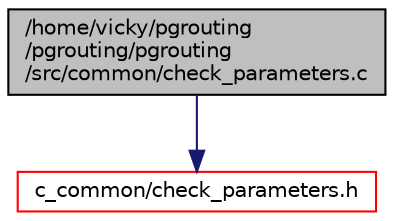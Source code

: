 digraph "/home/vicky/pgrouting/pgrouting/pgrouting/src/common/check_parameters.c"
{
  edge [fontname="Helvetica",fontsize="10",labelfontname="Helvetica",labelfontsize="10"];
  node [fontname="Helvetica",fontsize="10",shape=record];
  Node1 [label="/home/vicky/pgrouting\l/pgrouting/pgrouting\l/src/common/check_parameters.c",height=0.2,width=0.4,color="black", fillcolor="grey75", style="filled", fontcolor="black"];
  Node1 -> Node2 [color="midnightblue",fontsize="10",style="solid",fontname="Helvetica"];
  Node2 [label="c_common/check_parameters.h",height=0.2,width=0.4,color="red", fillcolor="white", style="filled",URL="$check__parameters_8h.html"];
}
